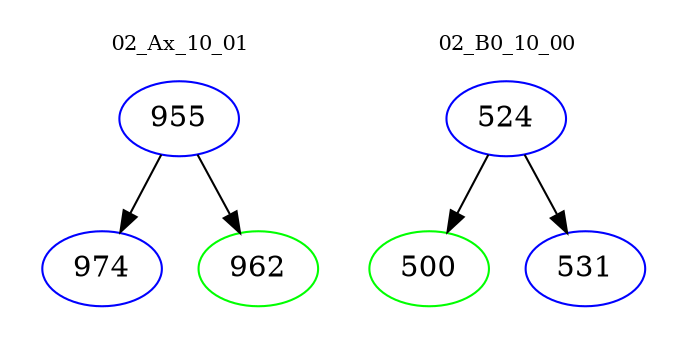 digraph{
subgraph cluster_0 {
color = white
label = "02_Ax_10_01";
fontsize=10;
T0_955 [label="955", color="blue"]
T0_955 -> T0_974 [color="black"]
T0_974 [label="974", color="blue"]
T0_955 -> T0_962 [color="black"]
T0_962 [label="962", color="green"]
}
subgraph cluster_1 {
color = white
label = "02_B0_10_00";
fontsize=10;
T1_524 [label="524", color="blue"]
T1_524 -> T1_500 [color="black"]
T1_500 [label="500", color="green"]
T1_524 -> T1_531 [color="black"]
T1_531 [label="531", color="blue"]
}
}
